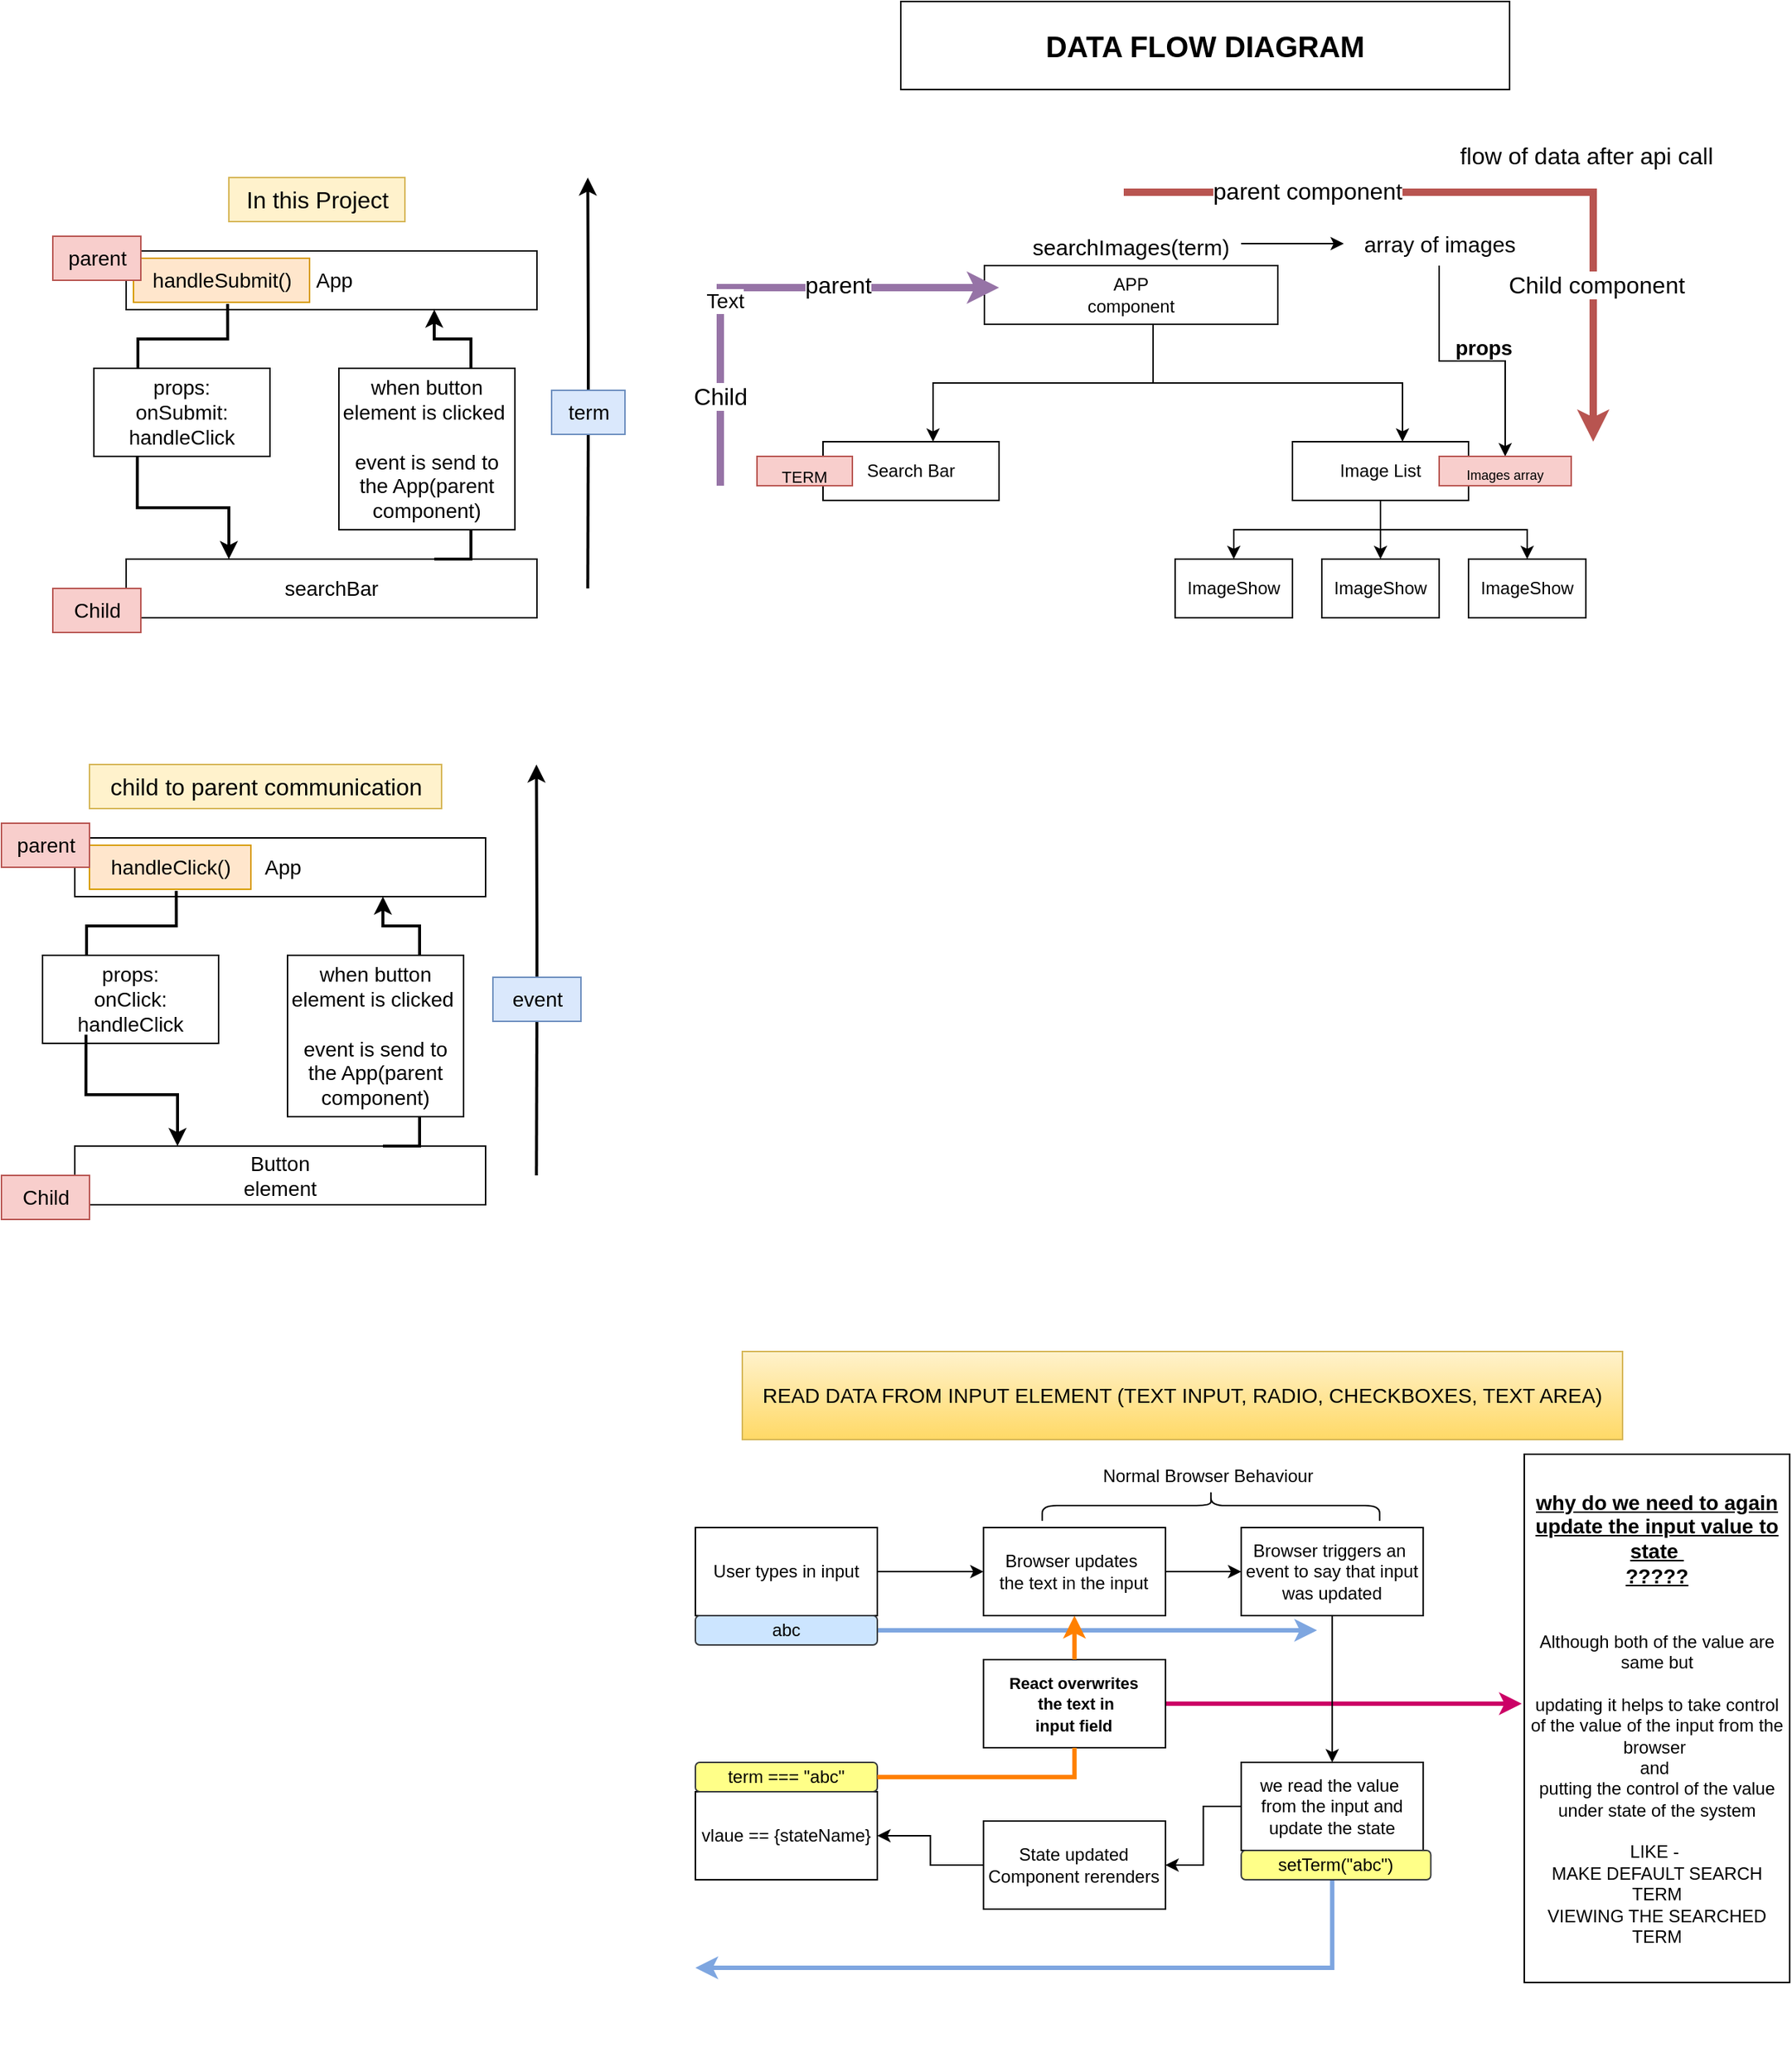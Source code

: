 <mxfile version="20.8.10" type="device"><diagram name="Page-1" id="WBevjvALpc-O1CTK07U_"><mxGraphModel dx="1636" dy="562" grid="0" gridSize="10" guides="1" tooltips="1" connect="1" arrows="1" fold="1" page="1" pageScale="1" pageWidth="850" pageHeight="1100" math="0" shadow="0"><root><mxCell id="0"/><mxCell id="1" parent="0"/><mxCell id="L9ifx9lWjadE7eq4rmc4-1" value="APP&lt;br&gt;component" style="rounded=0;whiteSpace=wrap;html=1;" parent="1" vertex="1"><mxGeometry x="275" y="200" width="200" height="40" as="geometry"/></mxCell><mxCell id="L9ifx9lWjadE7eq4rmc4-2" value="Search Bar" style="rounded=0;whiteSpace=wrap;html=1;" parent="1" vertex="1"><mxGeometry x="165" y="320" width="120" height="40" as="geometry"/></mxCell><mxCell id="L9ifx9lWjadE7eq4rmc4-3" value="Image List" style="rounded=0;whiteSpace=wrap;html=1;" parent="1" vertex="1"><mxGeometry x="485" y="320" width="120" height="40" as="geometry"/></mxCell><mxCell id="L9ifx9lWjadE7eq4rmc4-4" value="ImageShow" style="rounded=0;whiteSpace=wrap;html=1;" parent="1" vertex="1"><mxGeometry x="505" y="400" width="80" height="40" as="geometry"/></mxCell><mxCell id="L9ifx9lWjadE7eq4rmc4-7" value="ImageShow" style="rounded=0;whiteSpace=wrap;html=1;" parent="1" vertex="1"><mxGeometry x="405" y="400" width="80" height="40" as="geometry"/></mxCell><mxCell id="L9ifx9lWjadE7eq4rmc4-8" value="ImageShow" style="rounded=0;whiteSpace=wrap;html=1;" parent="1" vertex="1"><mxGeometry x="605" y="400" width="80" height="40" as="geometry"/></mxCell><mxCell id="L9ifx9lWjadE7eq4rmc4-14" value="&lt;b&gt;&lt;font style=&quot;font-size: 20px;&quot;&gt;DATA FLOW DIAGRAM&lt;/font&gt;&lt;/b&gt;" style="rounded=0;whiteSpace=wrap;html=1;" parent="1" vertex="1"><mxGeometry x="218" y="20" width="415" height="60" as="geometry"/></mxCell><mxCell id="L9ifx9lWjadE7eq4rmc4-19" style="edgeStyle=orthogonalEdgeStyle;rounded=0;orthogonalLoop=1;jettySize=auto;html=1;fontSize=15;" parent="1" source="L9ifx9lWjadE7eq4rmc4-15" edge="1"><mxGeometry relative="1" as="geometry"><mxPoint x="520" y="185" as="targetPoint"/></mxGeometry></mxCell><mxCell id="L9ifx9lWjadE7eq4rmc4-15" value="&lt;font style=&quot;font-size: 15px;&quot;&gt;searchImages(term)&lt;/font&gt;" style="text;html=1;strokeColor=none;fillColor=none;align=center;verticalAlign=middle;whiteSpace=wrap;rounded=0;fontSize=20;" parent="1" vertex="1"><mxGeometry x="300" y="170" width="150" height="30" as="geometry"/></mxCell><mxCell id="L9ifx9lWjadE7eq4rmc4-16" value="&lt;font style=&quot;font-size: 11px;&quot;&gt;TERM&lt;/font&gt;" style="text;html=1;strokeColor=#b85450;fillColor=#f8cecc;align=center;verticalAlign=middle;whiteSpace=wrap;rounded=0;fontSize=20;" parent="1" vertex="1"><mxGeometry x="120" y="330" width="65" height="20" as="geometry"/></mxCell><mxCell id="L9ifx9lWjadE7eq4rmc4-23" style="edgeStyle=orthogonalEdgeStyle;rounded=0;orthogonalLoop=1;jettySize=auto;html=1;fontSize=9;" parent="1" source="L9ifx9lWjadE7eq4rmc4-20" target="L9ifx9lWjadE7eq4rmc4-21" edge="1"><mxGeometry relative="1" as="geometry"/></mxCell><mxCell id="L9ifx9lWjadE7eq4rmc4-20" value="array of images" style="text;html=1;align=center;verticalAlign=middle;resizable=0;points=[];autosize=1;strokeColor=none;fillColor=none;fontSize=15;" parent="1" vertex="1"><mxGeometry x="520" y="170" width="130" height="30" as="geometry"/></mxCell><mxCell id="L9ifx9lWjadE7eq4rmc4-21" value="&lt;font style=&quot;font-size: 9px;&quot;&gt;Images array&lt;/font&gt;" style="rounded=0;whiteSpace=wrap;html=1;fontSize=15;fillColor=#f8cecc;strokeColor=#b85450;" parent="1" vertex="1"><mxGeometry x="585" y="330" width="90" height="20" as="geometry"/></mxCell><mxCell id="L9ifx9lWjadE7eq4rmc4-24" value="&lt;h1&gt;&lt;font style=&quot;font-size: 14px;&quot;&gt;props&lt;/font&gt;&lt;/h1&gt;" style="text;html=1;align=center;verticalAlign=middle;resizable=0;points=[];autosize=1;strokeColor=none;fillColor=none;fontSize=9;" parent="1" vertex="1"><mxGeometry x="585" y="225" width="60" height="60" as="geometry"/></mxCell><mxCell id="L9ifx9lWjadE7eq4rmc4-25" value="" style="endArrow=classic;html=1;rounded=0;fontSize=16;fillColor=#f8cecc;strokeColor=#b85450;strokeWidth=5;" parent="1" edge="1"><mxGeometry width="50" height="50" relative="1" as="geometry"><mxPoint x="370" y="150" as="sourcePoint"/><mxPoint x="690" y="320" as="targetPoint"/><Array as="points"><mxPoint x="690" y="150"/></Array></mxGeometry></mxCell><mxCell id="L9ifx9lWjadE7eq4rmc4-26" value="parent component" style="edgeLabel;html=1;align=center;verticalAlign=middle;resizable=0;points=[];fontSize=16;" parent="L9ifx9lWjadE7eq4rmc4-25" vertex="1" connectable="0"><mxGeometry x="-0.492" y="1" relative="1" as="geometry"><mxPoint as="offset"/></mxGeometry></mxCell><mxCell id="L9ifx9lWjadE7eq4rmc4-27" value="Child component" style="edgeLabel;html=1;align=center;verticalAlign=middle;resizable=0;points=[];fontSize=16;" parent="L9ifx9lWjadE7eq4rmc4-25" vertex="1" connectable="0"><mxGeometry x="0.561" y="2" relative="1" as="geometry"><mxPoint as="offset"/></mxGeometry></mxCell><mxCell id="L9ifx9lWjadE7eq4rmc4-28" value="flow of data after api call" style="text;html=1;align=center;verticalAlign=middle;resizable=0;points=[];autosize=1;strokeColor=none;fillColor=none;fontSize=16;" parent="1" vertex="1"><mxGeometry x="585" y="110" width="200" height="30" as="geometry"/></mxCell><mxCell id="L9ifx9lWjadE7eq4rmc4-29" value="" style="endArrow=classic;html=1;rounded=0;strokeWidth=5;fontSize=16;fillColor=#e1d5e7;strokeColor=#9673a6;" parent="1" edge="1"><mxGeometry width="50" height="50" relative="1" as="geometry"><mxPoint x="95" y="350" as="sourcePoint"/><mxPoint x="285" y="215" as="targetPoint"/><Array as="points"><mxPoint x="95" y="215"/></Array></mxGeometry></mxCell><mxCell id="L9ifx9lWjadE7eq4rmc4-30" value="Child&amp;nbsp;" style="edgeLabel;html=1;align=center;verticalAlign=middle;resizable=0;points=[];fontSize=16;" parent="L9ifx9lWjadE7eq4rmc4-29" vertex="1" connectable="0"><mxGeometry x="-0.623" y="-2" relative="1" as="geometry"><mxPoint as="offset"/></mxGeometry></mxCell><mxCell id="L9ifx9lWjadE7eq4rmc4-31" value="parent" style="edgeLabel;html=1;align=center;verticalAlign=middle;resizable=0;points=[];fontSize=16;" parent="L9ifx9lWjadE7eq4rmc4-29" vertex="1" connectable="0"><mxGeometry x="0.32" y="2" relative="1" as="geometry"><mxPoint as="offset"/></mxGeometry></mxCell><mxCell id="L9ifx9lWjadE7eq4rmc4-35" value="Text" style="edgeLabel;html=1;align=center;verticalAlign=middle;resizable=0;points=[];fontSize=14;" parent="L9ifx9lWjadE7eq4rmc4-29" vertex="1" connectable="0"><mxGeometry x="-0.223" y="-3" relative="1" as="geometry"><mxPoint as="offset"/></mxGeometry></mxCell><mxCell id="L9ifx9lWjadE7eq4rmc4-34" value="" style="group" parent="1" vertex="1" connectable="0"><mxGeometry x="445" y="360" width="200" height="20" as="geometry"/></mxCell><mxCell id="L9ifx9lWjadE7eq4rmc4-11" style="edgeStyle=orthogonalEdgeStyle;rounded=0;orthogonalLoop=1;jettySize=auto;html=1;exitX=0.25;exitY=1;exitDx=0;exitDy=0;" parent="L9ifx9lWjadE7eq4rmc4-34" source="L9ifx9lWjadE7eq4rmc4-3" target="L9ifx9lWjadE7eq4rmc4-7" edge="1"><mxGeometry relative="1" as="geometry"><Array as="points"><mxPoint x="100"/><mxPoint x="100" y="20"/><mxPoint y="20"/></Array></mxGeometry></mxCell><mxCell id="L9ifx9lWjadE7eq4rmc4-12" style="edgeStyle=orthogonalEdgeStyle;rounded=0;orthogonalLoop=1;jettySize=auto;html=1;exitX=0.5;exitY=1;exitDx=0;exitDy=0;entryX=0.5;entryY=0;entryDx=0;entryDy=0;" parent="L9ifx9lWjadE7eq4rmc4-34" source="L9ifx9lWjadE7eq4rmc4-3" target="L9ifx9lWjadE7eq4rmc4-4" edge="1"><mxGeometry relative="1" as="geometry"/></mxCell><mxCell id="L9ifx9lWjadE7eq4rmc4-13" style="edgeStyle=orthogonalEdgeStyle;rounded=0;orthogonalLoop=1;jettySize=auto;html=1;exitX=0.75;exitY=1;exitDx=0;exitDy=0;" parent="L9ifx9lWjadE7eq4rmc4-34" source="L9ifx9lWjadE7eq4rmc4-3" target="L9ifx9lWjadE7eq4rmc4-8" edge="1"><mxGeometry relative="1" as="geometry"><Array as="points"><mxPoint x="100"/><mxPoint x="100" y="20"/><mxPoint x="200" y="20"/></Array></mxGeometry></mxCell><mxCell id="L9ifx9lWjadE7eq4rmc4-36" value="" style="group" parent="1" vertex="1" connectable="0"><mxGeometry x="240" y="240" width="320" height="40" as="geometry"/></mxCell><mxCell id="L9ifx9lWjadE7eq4rmc4-9" style="edgeStyle=orthogonalEdgeStyle;rounded=0;orthogonalLoop=1;jettySize=auto;html=1;exitX=0.25;exitY=1;exitDx=0;exitDy=0;entryX=0.5;entryY=0;entryDx=0;entryDy=0;" parent="L9ifx9lWjadE7eq4rmc4-36" source="L9ifx9lWjadE7eq4rmc4-1" edge="1"><mxGeometry relative="1" as="geometry"><mxPoint y="80" as="targetPoint"/><Array as="points"><mxPoint x="150"/><mxPoint x="150" y="40"/><mxPoint y="40"/></Array></mxGeometry></mxCell><mxCell id="L9ifx9lWjadE7eq4rmc4-10" style="edgeStyle=orthogonalEdgeStyle;rounded=0;orthogonalLoop=1;jettySize=auto;html=1;exitX=0.75;exitY=1;exitDx=0;exitDy=0;" parent="L9ifx9lWjadE7eq4rmc4-36" source="L9ifx9lWjadE7eq4rmc4-1" target="L9ifx9lWjadE7eq4rmc4-3" edge="1"><mxGeometry relative="1" as="geometry"><Array as="points"><mxPoint x="150"/><mxPoint x="150" y="40"/><mxPoint x="320" y="40"/></Array></mxGeometry></mxCell><mxCell id="L9ifx9lWjadE7eq4rmc4-83" value="In this Project" style="text;html=1;align=center;verticalAlign=middle;resizable=0;points=[];autosize=1;strokeColor=#d6b656;fillColor=#fff2cc;fontSize=16;" parent="1" vertex="1"><mxGeometry x="-240" y="140" width="120" height="30" as="geometry"/></mxCell><mxCell id="L9ifx9lWjadE7eq4rmc4-84" style="edgeStyle=orthogonalEdgeStyle;rounded=0;orthogonalLoop=1;jettySize=auto;html=1;exitX=0.75;exitY=0;exitDx=0;exitDy=0;entryX=0.75;entryY=1;entryDx=0;entryDy=0;strokeWidth=2;fontSize=14;startArrow=none;" parent="1" source="L9ifx9lWjadE7eq4rmc4-94" target="L9ifx9lWjadE7eq4rmc4-85" edge="1"><mxGeometry relative="1" as="geometry"/></mxCell><mxCell id="L9ifx9lWjadE7eq4rmc4-85" value="&amp;nbsp;App" style="rounded=0;whiteSpace=wrap;html=1;fontSize=14;align=center;" parent="1" vertex="1"><mxGeometry x="-310" y="190" width="280" height="40" as="geometry"/></mxCell><mxCell id="L9ifx9lWjadE7eq4rmc4-86" style="edgeStyle=orthogonalEdgeStyle;rounded=0;orthogonalLoop=1;jettySize=auto;html=1;exitX=0.247;exitY=0.903;exitDx=0;exitDy=0;entryX=0.25;entryY=0;entryDx=0;entryDy=0;strokeWidth=2;fontSize=14;exitPerimeter=0;startArrow=none;" parent="1" source="L9ifx9lWjadE7eq4rmc4-92" target="L9ifx9lWjadE7eq4rmc4-87" edge="1"><mxGeometry relative="1" as="geometry"/></mxCell><mxCell id="L9ifx9lWjadE7eq4rmc4-87" value="searchBar" style="rounded=0;whiteSpace=wrap;html=1;fontSize=14;align=center;" parent="1" vertex="1"><mxGeometry x="-310" y="400" width="280" height="40" as="geometry"/></mxCell><mxCell id="L9ifx9lWjadE7eq4rmc4-88" value="handleSubmit()" style="text;html=1;align=center;verticalAlign=middle;resizable=0;points=[];autosize=1;strokeColor=#d79b00;fillColor=#ffe6cc;fontSize=14;" parent="1" vertex="1"><mxGeometry x="-305" y="195" width="120" height="30" as="geometry"/></mxCell><mxCell id="L9ifx9lWjadE7eq4rmc4-89" value="parent" style="text;html=1;align=center;verticalAlign=middle;resizable=0;points=[];autosize=1;strokeColor=#b85450;fillColor=#f8cecc;fontSize=14;" parent="1" vertex="1"><mxGeometry x="-360" y="180" width="60" height="30" as="geometry"/></mxCell><mxCell id="L9ifx9lWjadE7eq4rmc4-90" value="Child" style="text;html=1;align=center;verticalAlign=middle;resizable=0;points=[];autosize=1;strokeColor=#b85450;fillColor=#f8cecc;fontSize=14;" parent="1" vertex="1"><mxGeometry x="-360" y="420" width="60" height="30" as="geometry"/></mxCell><mxCell id="L9ifx9lWjadE7eq4rmc4-91" value="" style="edgeStyle=orthogonalEdgeStyle;rounded=0;orthogonalLoop=1;jettySize=auto;html=1;exitX=0.247;exitY=0.903;exitDx=0;exitDy=0;entryX=0.25;entryY=0;entryDx=0;entryDy=0;strokeWidth=2;fontSize=14;exitPerimeter=0;endArrow=none;" parent="1" source="L9ifx9lWjadE7eq4rmc4-85" target="L9ifx9lWjadE7eq4rmc4-92" edge="1"><mxGeometry relative="1" as="geometry"><mxPoint x="-240.84" y="226.12" as="sourcePoint"/><mxPoint x="-240" y="350" as="targetPoint"/></mxGeometry></mxCell><mxCell id="L9ifx9lWjadE7eq4rmc4-92" value="props:&lt;br&gt;onSubmit: handleClick" style="rounded=0;whiteSpace=wrap;html=1;fontSize=14;" parent="1" vertex="1"><mxGeometry x="-332" y="270" width="120" height="60" as="geometry"/></mxCell><mxCell id="L9ifx9lWjadE7eq4rmc4-93" value="" style="edgeStyle=orthogonalEdgeStyle;rounded=0;orthogonalLoop=1;jettySize=auto;html=1;exitX=0.75;exitY=0;exitDx=0;exitDy=0;entryX=0.75;entryY=1;entryDx=0;entryDy=0;strokeWidth=2;fontSize=14;endArrow=none;" parent="1" source="L9ifx9lWjadE7eq4rmc4-87" target="L9ifx9lWjadE7eq4rmc4-94" edge="1"><mxGeometry relative="1" as="geometry"><mxPoint x="-100" y="400" as="sourcePoint"/><mxPoint x="-100" y="230.0" as="targetPoint"/></mxGeometry></mxCell><mxCell id="L9ifx9lWjadE7eq4rmc4-94" value="when button element is clicked&amp;nbsp;&lt;br&gt;&lt;br&gt;event is send to the App(parent component)" style="rounded=0;whiteSpace=wrap;html=1;fontSize=14;" parent="1" vertex="1"><mxGeometry x="-165" y="270" width="120" height="110" as="geometry"/></mxCell><mxCell id="L9ifx9lWjadE7eq4rmc4-95" value="" style="endArrow=classic;html=1;rounded=0;strokeWidth=2;fontSize=14;startArrow=none;" parent="1" source="L9ifx9lWjadE7eq4rmc4-97" edge="1"><mxGeometry width="50" height="50" relative="1" as="geometry"><mxPoint x="4.66" y="420" as="sourcePoint"/><mxPoint x="4.66" y="140.0" as="targetPoint"/><Array as="points"><mxPoint x="5" y="250"/></Array></mxGeometry></mxCell><mxCell id="L9ifx9lWjadE7eq4rmc4-96" value="" style="endArrow=none;html=1;rounded=0;strokeWidth=2;fontSize=14;" parent="1" target="L9ifx9lWjadE7eq4rmc4-97" edge="1"><mxGeometry width="50" height="50" relative="1" as="geometry"><mxPoint x="4.66" y="420" as="sourcePoint"/><mxPoint x="4.66" y="140.0" as="targetPoint"/></mxGeometry></mxCell><mxCell id="L9ifx9lWjadE7eq4rmc4-97" value="term" style="text;html=1;align=center;verticalAlign=middle;resizable=0;points=[];autosize=1;strokeColor=#6c8ebf;fillColor=#dae8fc;fontSize=14;" parent="1" vertex="1"><mxGeometry x="-20" y="285" width="50" height="30" as="geometry"/></mxCell><mxCell id="dVz3t0uUjamCbr7PjWjY-33" value="READ DATA FROM INPUT ELEMENT (TEXT INPUT, RADIO, CHECKBOXES, TEXT AREA)" style="rounded=0;whiteSpace=wrap;html=1;fontSize=14;fillColor=#fff2cc;strokeColor=#d6b656;gradientColor=#ffd966;" vertex="1" parent="1"><mxGeometry x="110" y="940" width="600" height="60" as="geometry"/></mxCell><mxCell id="dVz3t0uUjamCbr7PjWjY-34" value="" style="group" vertex="1" connectable="0" parent="1"><mxGeometry x="78" y="1010" width="739" height="420" as="geometry"/></mxCell><mxCell id="dVz3t0uUjamCbr7PjWjY-31" style="edgeStyle=orthogonalEdgeStyle;rounded=0;orthogonalLoop=1;jettySize=auto;html=1;strokeColor=#CC0066;strokeWidth=3;fillColor=#cdeb8b;" edge="1" parent="dVz3t0uUjamCbr7PjWjY-34" source="dVz3t0uUjamCbr7PjWjY-28"><mxGeometry relative="1" as="geometry"><mxPoint x="563.294" y="170.0" as="targetPoint"/></mxGeometry></mxCell><mxCell id="dVz3t0uUjamCbr7PjWjY-28" value="&lt;b style=&quot;border-color: var(--border-color); font-size: 11px;&quot;&gt;React overwrites&lt;br style=&quot;border-color: var(--border-color);&quot;&gt;&amp;nbsp;the text in&lt;br style=&quot;border-color: var(--border-color);&quot;&gt;input field&lt;/b&gt;" style="rounded=0;whiteSpace=wrap;html=1;" vertex="1" parent="dVz3t0uUjamCbr7PjWjY-34"><mxGeometry x="196.378" y="140" width="124.028" height="60" as="geometry"/></mxCell><mxCell id="dVz3t0uUjamCbr7PjWjY-1" value="User types in input" style="rounded=0;whiteSpace=wrap;html=1;" vertex="1" parent="dVz3t0uUjamCbr7PjWjY-34"><mxGeometry y="50" width="124.028" height="60" as="geometry"/></mxCell><mxCell id="dVz3t0uUjamCbr7PjWjY-3" value="Browser updates&amp;nbsp;&lt;br&gt;the text in the input" style="rounded=0;whiteSpace=wrap;html=1;" vertex="1" parent="dVz3t0uUjamCbr7PjWjY-34"><mxGeometry x="196.378" y="50" width="124.028" height="60" as="geometry"/></mxCell><mxCell id="dVz3t0uUjamCbr7PjWjY-2" style="edgeStyle=orthogonalEdgeStyle;rounded=0;orthogonalLoop=1;jettySize=auto;html=1;" edge="1" parent="dVz3t0uUjamCbr7PjWjY-34" source="dVz3t0uUjamCbr7PjWjY-1" target="dVz3t0uUjamCbr7PjWjY-3"><mxGeometry relative="1" as="geometry"><mxPoint x="196.378" y="80" as="targetPoint"/></mxGeometry></mxCell><mxCell id="dVz3t0uUjamCbr7PjWjY-5" value="Browser triggers an&amp;nbsp;&lt;br&gt;event to say that input&lt;br&gt;was updated" style="rounded=0;whiteSpace=wrap;html=1;" vertex="1" parent="dVz3t0uUjamCbr7PjWjY-34"><mxGeometry x="372.084" y="50" width="124.028" height="60" as="geometry"/></mxCell><mxCell id="dVz3t0uUjamCbr7PjWjY-4" style="edgeStyle=orthogonalEdgeStyle;rounded=0;orthogonalLoop=1;jettySize=auto;html=1;" edge="1" parent="dVz3t0uUjamCbr7PjWjY-34" source="dVz3t0uUjamCbr7PjWjY-3" target="dVz3t0uUjamCbr7PjWjY-5"><mxGeometry relative="1" as="geometry"><mxPoint x="382.42" y="80" as="targetPoint"/></mxGeometry></mxCell><mxCell id="dVz3t0uUjamCbr7PjWjY-7" value="we read the value&amp;nbsp;&lt;br&gt;from the input and&lt;br&gt;update the state" style="rounded=0;whiteSpace=wrap;html=1;" vertex="1" parent="dVz3t0uUjamCbr7PjWjY-34"><mxGeometry x="372.087" y="210" width="124.028" height="60" as="geometry"/></mxCell><mxCell id="dVz3t0uUjamCbr7PjWjY-6" style="edgeStyle=orthogonalEdgeStyle;rounded=0;orthogonalLoop=1;jettySize=auto;html=1;exitX=0.5;exitY=1;exitDx=0;exitDy=0;" edge="1" parent="dVz3t0uUjamCbr7PjWjY-34" source="dVz3t0uUjamCbr7PjWjY-5" target="dVz3t0uUjamCbr7PjWjY-7"><mxGeometry relative="1" as="geometry"><mxPoint x="434.205" y="160" as="targetPoint"/></mxGeometry></mxCell><mxCell id="dVz3t0uUjamCbr7PjWjY-9" value="State updated&lt;br&gt;Component rerenders" style="rounded=0;whiteSpace=wrap;html=1;" vertex="1" parent="dVz3t0uUjamCbr7PjWjY-34"><mxGeometry x="196.378" y="250" width="124.028" height="60" as="geometry"/></mxCell><mxCell id="dVz3t0uUjamCbr7PjWjY-8" style="edgeStyle=orthogonalEdgeStyle;rounded=0;orthogonalLoop=1;jettySize=auto;html=1;" edge="1" parent="dVz3t0uUjamCbr7PjWjY-34" source="dVz3t0uUjamCbr7PjWjY-7" target="dVz3t0uUjamCbr7PjWjY-9"><mxGeometry relative="1" as="geometry"><mxPoint x="320.406" y="190" as="targetPoint"/></mxGeometry></mxCell><mxCell id="dVz3t0uUjamCbr7PjWjY-11" value="vlaue == {stateName}" style="rounded=0;whiteSpace=wrap;html=1;" vertex="1" parent="dVz3t0uUjamCbr7PjWjY-34"><mxGeometry y="230" width="124.028" height="60" as="geometry"/></mxCell><mxCell id="dVz3t0uUjamCbr7PjWjY-12" value="" style="shape=curlyBracket;whiteSpace=wrap;html=1;rounded=1;labelPosition=left;verticalLabelPosition=middle;align=right;verticalAlign=middle;rotation=90;" vertex="1" parent="dVz3t0uUjamCbr7PjWjY-34"><mxGeometry x="341.077" y="-80" width="20.671" height="230" as="geometry"/></mxCell><mxCell id="dVz3t0uUjamCbr7PjWjY-13" value="Normal Browser Behaviour" style="text;html=1;align=center;verticalAlign=middle;resizable=0;points=[];autosize=1;strokeColor=none;fillColor=none;" vertex="1" parent="dVz3t0uUjamCbr7PjWjY-34"><mxGeometry x="263.559" width="170" height="30" as="geometry"/></mxCell><mxCell id="dVz3t0uUjamCbr7PjWjY-26" style="edgeStyle=orthogonalEdgeStyle;rounded=0;orthogonalLoop=1;jettySize=auto;html=1;strokeColor=#7EA6E0;strokeWidth=3;" edge="1" parent="dVz3t0uUjamCbr7PjWjY-34" source="dVz3t0uUjamCbr7PjWjY-14"><mxGeometry relative="1" as="geometry"><mxPoint y="350" as="targetPoint"/><Array as="points"><mxPoint x="434.098" y="350"/></Array></mxGeometry></mxCell><mxCell id="dVz3t0uUjamCbr7PjWjY-14" value="setTerm(&quot;abc&quot;)" style="rounded=1;whiteSpace=wrap;html=1;fillColor=#ffff88;strokeColor=#36393d;" vertex="1" parent="dVz3t0uUjamCbr7PjWjY-34"><mxGeometry x="372.084" y="270" width="129.196" height="20" as="geometry"/></mxCell><mxCell id="dVz3t0uUjamCbr7PjWjY-19" style="edgeStyle=orthogonalEdgeStyle;rounded=0;orthogonalLoop=1;jettySize=auto;html=1;strokeColor=#7EA6E0;strokeWidth=3;" edge="1" parent="dVz3t0uUjamCbr7PjWjY-34" source="dVz3t0uUjamCbr7PjWjY-16"><mxGeometry relative="1" as="geometry"><mxPoint x="423.762" y="120" as="targetPoint"/></mxGeometry></mxCell><mxCell id="dVz3t0uUjamCbr7PjWjY-16" value="abc" style="rounded=1;whiteSpace=wrap;html=1;fillColor=#cce5ff;strokeColor=#36393d;" vertex="1" parent="dVz3t0uUjamCbr7PjWjY-34"><mxGeometry y="110" width="124.028" height="20" as="geometry"/></mxCell><mxCell id="dVz3t0uUjamCbr7PjWjY-10" style="edgeStyle=orthogonalEdgeStyle;rounded=0;orthogonalLoop=1;jettySize=auto;html=1;" edge="1" parent="dVz3t0uUjamCbr7PjWjY-34" source="dVz3t0uUjamCbr7PjWjY-9" target="dVz3t0uUjamCbr7PjWjY-11"><mxGeometry relative="1" as="geometry"><mxPoint x="113.692" y="190" as="targetPoint"/></mxGeometry></mxCell><mxCell id="dVz3t0uUjamCbr7PjWjY-20" style="edgeStyle=orthogonalEdgeStyle;rounded=0;orthogonalLoop=1;jettySize=auto;html=1;entryX=0.5;entryY=1;entryDx=0;entryDy=0;strokeColor=#FF8000;strokeWidth=3;fillColor=#ffcccc;startArrow=none;" edge="1" parent="dVz3t0uUjamCbr7PjWjY-34" source="dVz3t0uUjamCbr7PjWjY-28" target="dVz3t0uUjamCbr7PjWjY-3"><mxGeometry relative="1" as="geometry"/></mxCell><mxCell id="dVz3t0uUjamCbr7PjWjY-17" value="term === &quot;abc&quot;" style="rounded=1;whiteSpace=wrap;html=1;fillColor=#ffff88;strokeColor=#36393d;" vertex="1" parent="dVz3t0uUjamCbr7PjWjY-34"><mxGeometry y="210" width="124.028" height="20" as="geometry"/></mxCell><mxCell id="dVz3t0uUjamCbr7PjWjY-27" value="&lt;div style=&quot;font-size: 14px;&quot;&gt;&lt;span style=&quot;background-color: initial;&quot;&gt;&lt;font style=&quot;font-size: 14px;&quot;&gt;&lt;b&gt;&lt;u&gt;why do we need to again update the input value to state&amp;nbsp;&lt;/u&gt;&lt;/b&gt;&lt;/font&gt;&lt;/span&gt;&lt;/div&gt;&lt;div style=&quot;font-size: 14px;&quot;&gt;&lt;span style=&quot;background-color: initial;&quot;&gt;&lt;font style=&quot;font-size: 14px;&quot;&gt;&lt;b&gt;&lt;u&gt;?????&lt;/u&gt;&lt;/b&gt;&lt;/font&gt;&lt;/span&gt;&lt;/div&gt;&lt;br&gt;&lt;br&gt;Although both of the value are same but&lt;br&gt;&lt;br&gt;updating it helps to take control of the value of the input from the browser&amp;nbsp;&lt;br&gt;and&amp;nbsp;&lt;br&gt;putting the control of the value under state of the system&lt;br&gt;&lt;br&gt;LIKE -&amp;nbsp;&lt;br&gt;MAKE DEFAULT SEARCH TERM&lt;br&gt;VIEWING THE SEARCHED TERM&lt;br&gt;" style="whiteSpace=wrap;html=1;" vertex="1" parent="dVz3t0uUjamCbr7PjWjY-34"><mxGeometry x="565.004" width="180.874" height="360" as="geometry"/></mxCell><mxCell id="dVz3t0uUjamCbr7PjWjY-29" value="" style="edgeStyle=orthogonalEdgeStyle;rounded=0;orthogonalLoop=1;jettySize=auto;html=1;entryX=0.5;entryY=1;entryDx=0;entryDy=0;strokeColor=#FF8000;strokeWidth=3;fillColor=#ffcccc;endArrow=none;" edge="1" parent="dVz3t0uUjamCbr7PjWjY-34" source="dVz3t0uUjamCbr7PjWjY-17" target="dVz3t0uUjamCbr7PjWjY-28"><mxGeometry relative="1" as="geometry"><mxPoint x="124.028" y="220" as="sourcePoint"/><mxPoint x="258.392" y="110" as="targetPoint"/><Array as="points"><mxPoint x="258.392" y="220"/></Array></mxGeometry></mxCell><mxCell id="dVz3t0uUjamCbr7PjWjY-35" value="" style="group" vertex="1" connectable="0" parent="1"><mxGeometry x="-395" y="540" width="395" height="310" as="geometry"/></mxCell><mxCell id="L9ifx9lWjadE7eq4rmc4-32" value="child to parent communication" style="text;html=1;align=center;verticalAlign=middle;resizable=0;points=[];autosize=1;strokeColor=#d6b656;fillColor=#fff2cc;fontSize=16;" parent="dVz3t0uUjamCbr7PjWjY-35" vertex="1"><mxGeometry x="60" width="240" height="30" as="geometry"/></mxCell><mxCell id="L9ifx9lWjadE7eq4rmc4-38" value="&amp;nbsp;App" style="rounded=0;whiteSpace=wrap;html=1;fontSize=14;align=center;" parent="dVz3t0uUjamCbr7PjWjY-35" vertex="1"><mxGeometry x="50" y="50" width="280" height="40" as="geometry"/></mxCell><mxCell id="L9ifx9lWjadE7eq4rmc4-40" value="Button&lt;br&gt;element" style="rounded=0;whiteSpace=wrap;html=1;fontSize=14;align=center;" parent="dVz3t0uUjamCbr7PjWjY-35" vertex="1"><mxGeometry x="50" y="260" width="280" height="40" as="geometry"/></mxCell><mxCell id="L9ifx9lWjadE7eq4rmc4-43" value="handleClick()" style="text;html=1;align=center;verticalAlign=middle;resizable=0;points=[];autosize=1;strokeColor=#d79b00;fillColor=#ffe6cc;fontSize=14;" parent="dVz3t0uUjamCbr7PjWjY-35" vertex="1"><mxGeometry x="60" y="55" width="110" height="30" as="geometry"/></mxCell><mxCell id="L9ifx9lWjadE7eq4rmc4-44" value="parent" style="text;html=1;align=center;verticalAlign=middle;resizable=0;points=[];autosize=1;strokeColor=#b85450;fillColor=#f8cecc;fontSize=14;" parent="dVz3t0uUjamCbr7PjWjY-35" vertex="1"><mxGeometry y="40" width="60" height="30" as="geometry"/></mxCell><mxCell id="L9ifx9lWjadE7eq4rmc4-45" value="Child" style="text;html=1;align=center;verticalAlign=middle;resizable=0;points=[];autosize=1;strokeColor=#b85450;fillColor=#f8cecc;fontSize=14;" parent="dVz3t0uUjamCbr7PjWjY-35" vertex="1"><mxGeometry y="280" width="60" height="30" as="geometry"/></mxCell><mxCell id="L9ifx9lWjadE7eq4rmc4-47" value="" style="edgeStyle=orthogonalEdgeStyle;rounded=0;orthogonalLoop=1;jettySize=auto;html=1;exitX=0.247;exitY=0.903;exitDx=0;exitDy=0;entryX=0.25;entryY=0;entryDx=0;entryDy=0;strokeWidth=2;fontSize=14;exitPerimeter=0;endArrow=none;" parent="dVz3t0uUjamCbr7PjWjY-35" source="L9ifx9lWjadE7eq4rmc4-38" target="L9ifx9lWjadE7eq4rmc4-46" edge="1"><mxGeometry relative="1" as="geometry"><mxPoint x="119.16" y="86.12" as="sourcePoint"/><mxPoint x="120" y="210" as="targetPoint"/></mxGeometry></mxCell><mxCell id="L9ifx9lWjadE7eq4rmc4-46" value="props:&lt;br&gt;onClick: handleClick" style="rounded=0;whiteSpace=wrap;html=1;fontSize=14;" parent="dVz3t0uUjamCbr7PjWjY-35" vertex="1"><mxGeometry x="28" y="130" width="120" height="60" as="geometry"/></mxCell><mxCell id="L9ifx9lWjadE7eq4rmc4-41" style="edgeStyle=orthogonalEdgeStyle;rounded=0;orthogonalLoop=1;jettySize=auto;html=1;exitX=0.247;exitY=0.903;exitDx=0;exitDy=0;entryX=0.25;entryY=0;entryDx=0;entryDy=0;strokeWidth=2;fontSize=14;exitPerimeter=0;startArrow=none;" parent="dVz3t0uUjamCbr7PjWjY-35" source="L9ifx9lWjadE7eq4rmc4-46" target="L9ifx9lWjadE7eq4rmc4-40" edge="1"><mxGeometry relative="1" as="geometry"/></mxCell><mxCell id="L9ifx9lWjadE7eq4rmc4-49" value="" style="edgeStyle=orthogonalEdgeStyle;rounded=0;orthogonalLoop=1;jettySize=auto;html=1;exitX=0.75;exitY=0;exitDx=0;exitDy=0;entryX=0.75;entryY=1;entryDx=0;entryDy=0;strokeWidth=2;fontSize=14;endArrow=none;" parent="dVz3t0uUjamCbr7PjWjY-35" source="L9ifx9lWjadE7eq4rmc4-40" target="L9ifx9lWjadE7eq4rmc4-48" edge="1"><mxGeometry relative="1" as="geometry"><mxPoint x="260" y="260" as="sourcePoint"/><mxPoint x="260" y="90.0" as="targetPoint"/></mxGeometry></mxCell><mxCell id="L9ifx9lWjadE7eq4rmc4-48" value="when button element is clicked&amp;nbsp;&lt;br&gt;&lt;br&gt;event is send to the App(parent component)" style="rounded=0;whiteSpace=wrap;html=1;fontSize=14;" parent="dVz3t0uUjamCbr7PjWjY-35" vertex="1"><mxGeometry x="195" y="130" width="120" height="110" as="geometry"/></mxCell><mxCell id="L9ifx9lWjadE7eq4rmc4-42" style="edgeStyle=orthogonalEdgeStyle;rounded=0;orthogonalLoop=1;jettySize=auto;html=1;exitX=0.75;exitY=0;exitDx=0;exitDy=0;entryX=0.75;entryY=1;entryDx=0;entryDy=0;strokeWidth=2;fontSize=14;startArrow=none;" parent="dVz3t0uUjamCbr7PjWjY-35" source="L9ifx9lWjadE7eq4rmc4-48" target="L9ifx9lWjadE7eq4rmc4-38" edge="1"><mxGeometry relative="1" as="geometry"/></mxCell><mxCell id="L9ifx9lWjadE7eq4rmc4-51" value="" style="endArrow=classic;html=1;rounded=0;strokeWidth=2;fontSize=14;startArrow=none;" parent="dVz3t0uUjamCbr7PjWjY-35" source="L9ifx9lWjadE7eq4rmc4-50" edge="1"><mxGeometry width="50" height="50" relative="1" as="geometry"><mxPoint x="364.66" y="280" as="sourcePoint"/><mxPoint x="364.66" as="targetPoint"/><Array as="points"><mxPoint x="365" y="110"/></Array></mxGeometry></mxCell><mxCell id="L9ifx9lWjadE7eq4rmc4-52" value="" style="endArrow=none;html=1;rounded=0;strokeWidth=2;fontSize=14;" parent="dVz3t0uUjamCbr7PjWjY-35" target="L9ifx9lWjadE7eq4rmc4-50" edge="1"><mxGeometry width="50" height="50" relative="1" as="geometry"><mxPoint x="364.66" y="280" as="sourcePoint"/><mxPoint x="364.66" y="-1.137e-13" as="targetPoint"/></mxGeometry></mxCell><mxCell id="L9ifx9lWjadE7eq4rmc4-50" value="event" style="text;html=1;align=center;verticalAlign=middle;resizable=0;points=[];autosize=1;strokeColor=#6c8ebf;fillColor=#dae8fc;fontSize=14;" parent="dVz3t0uUjamCbr7PjWjY-35" vertex="1"><mxGeometry x="335" y="145" width="60" height="30" as="geometry"/></mxCell></root></mxGraphModel></diagram></mxfile>